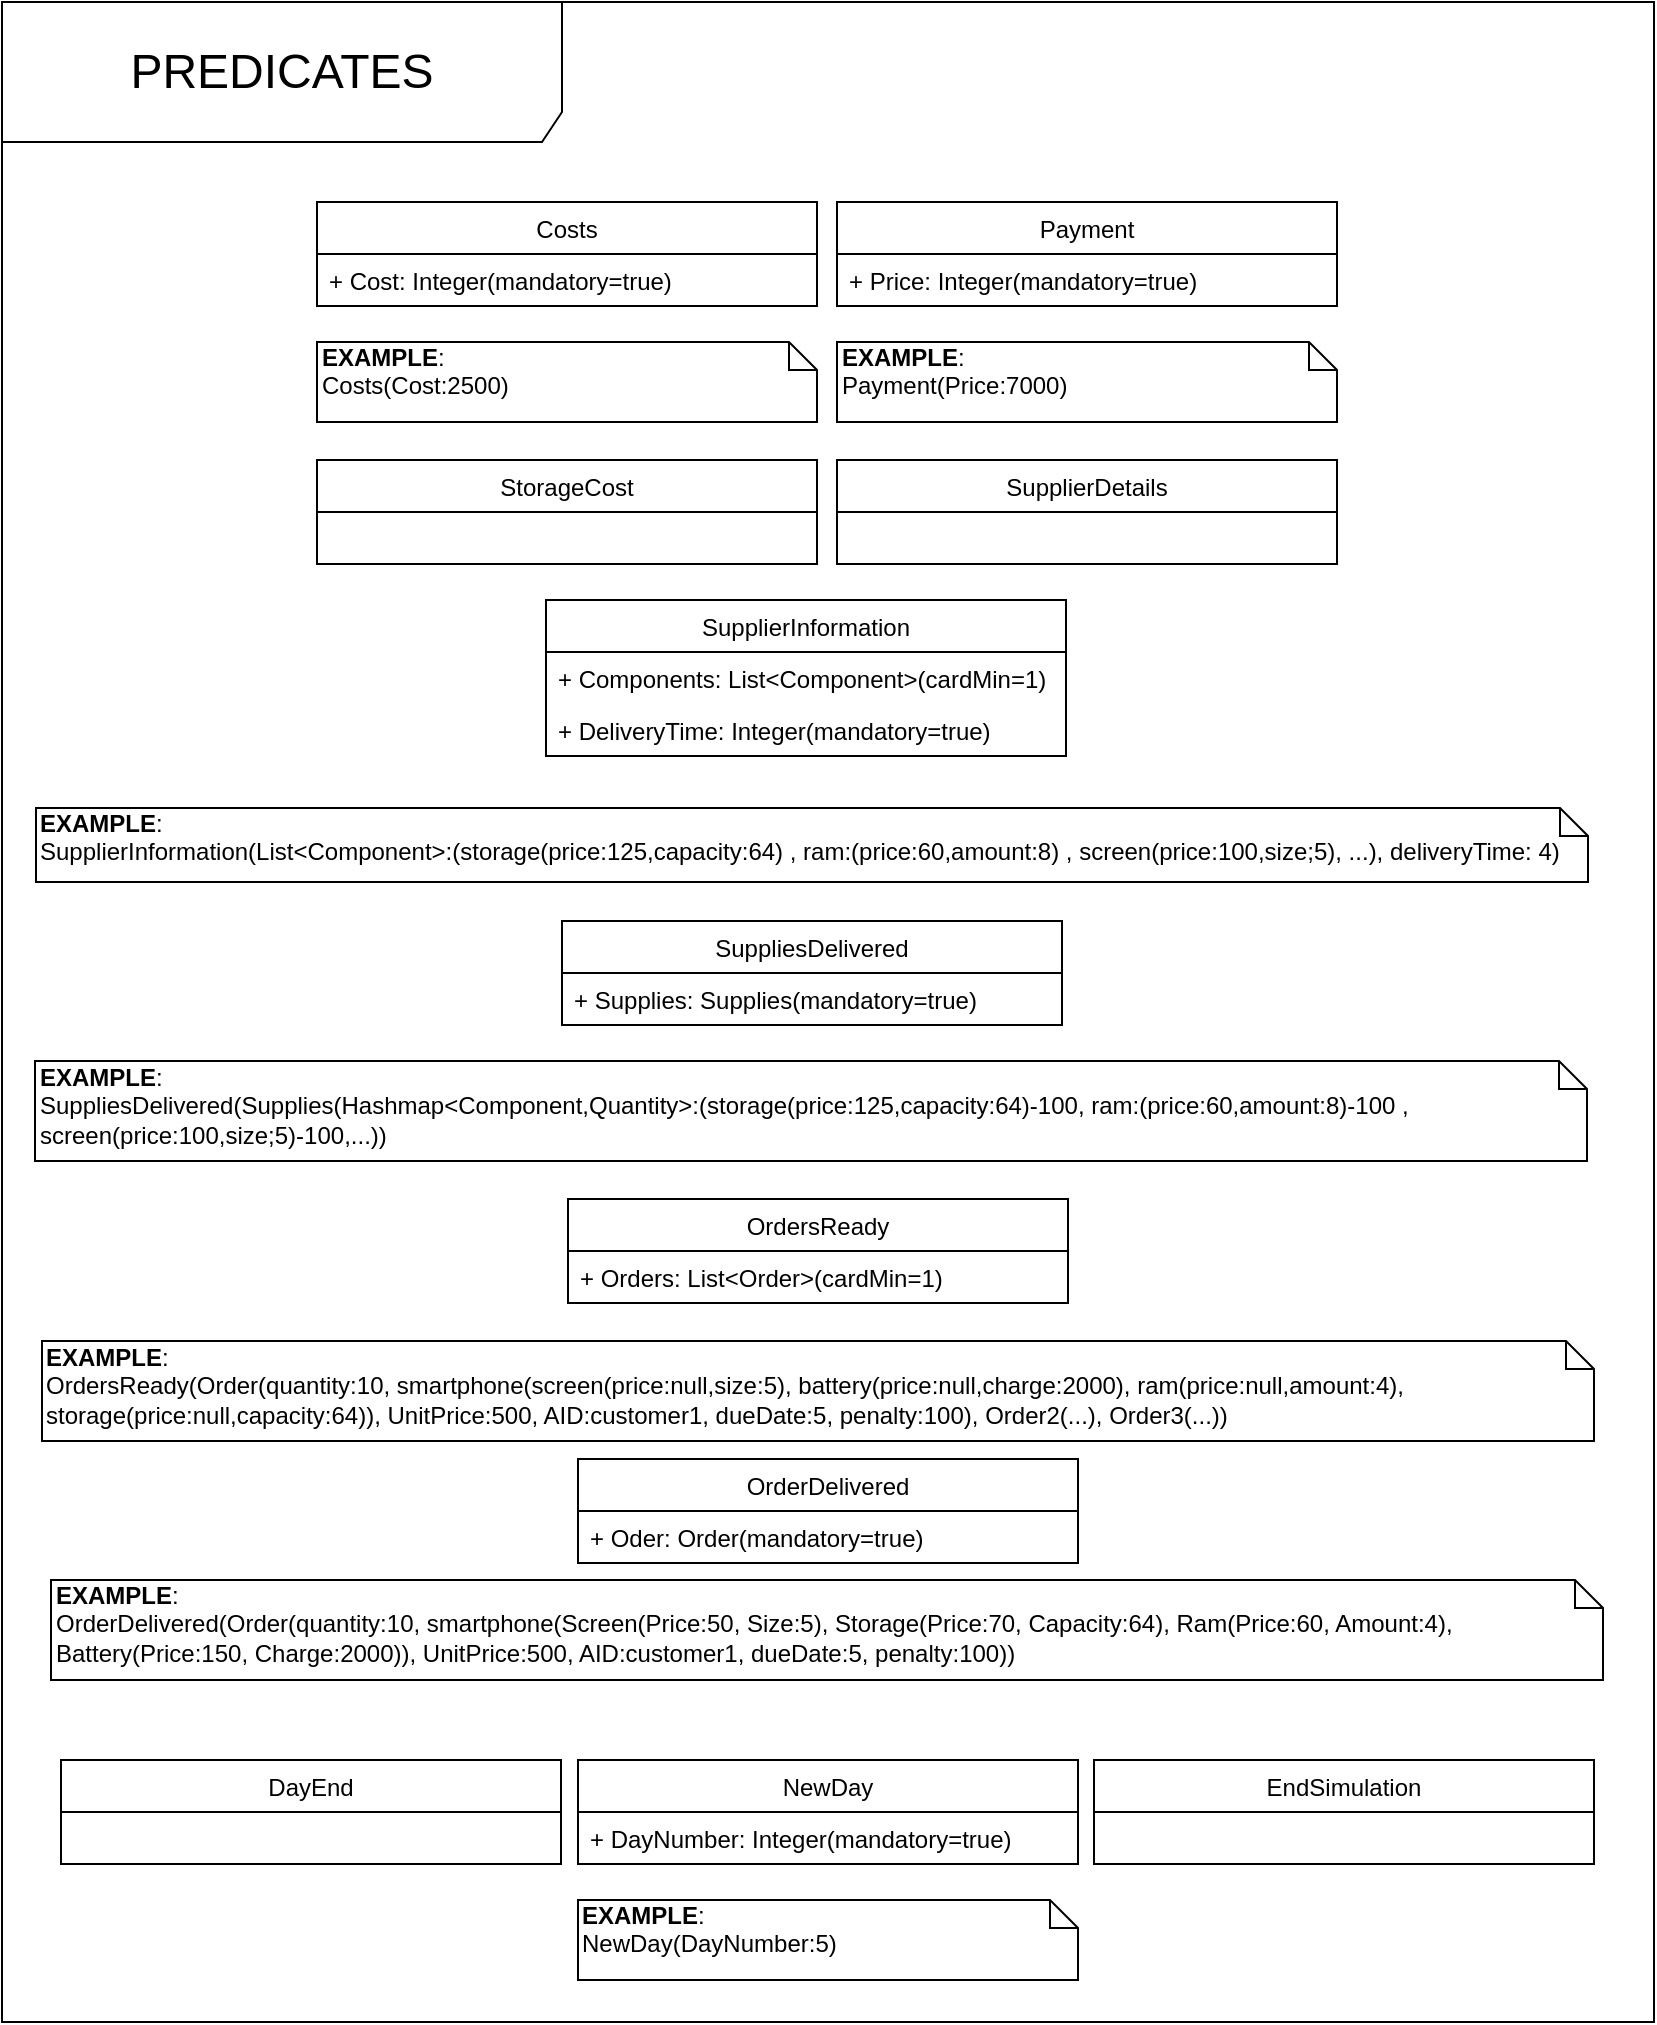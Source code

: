 <mxfile version="12.2.7" type="device" pages="1"><diagram id="GRZCtMfIo4lxWPi5bux8" name="Page-1"><mxGraphModel dx="1422" dy="762" grid="1" gridSize="10" guides="1" tooltips="1" connect="1" arrows="1" fold="1" page="1" pageScale="1" pageWidth="827" pageHeight="1169" math="0" shadow="0"><root><mxCell id="0"/><mxCell id="1" parent="0"/><mxCell id="woWAAri-iqgiiCB9W933-1" value="OrderDelivered" style="swimlane;fontStyle=0;childLayout=stackLayout;horizontal=1;startSize=26;fillColor=none;horizontalStack=0;resizeParent=1;resizeParentMax=0;resizeLast=0;collapsible=1;marginBottom=0;" parent="1" vertex="1"><mxGeometry x="288" y="729.5" width="250" height="52" as="geometry"/></mxCell><mxCell id="woWAAri-iqgiiCB9W933-2" value="+ Oder: Order(mandatory=true)" style="text;strokeColor=none;fillColor=none;align=left;verticalAlign=top;spacingLeft=4;spacingRight=4;overflow=hidden;rotatable=0;points=[[0,0.5],[1,0.5]];portConstraint=eastwest;" parent="woWAAri-iqgiiCB9W933-1" vertex="1"><mxGeometry y="26" width="250" height="26" as="geometry"/></mxCell><mxCell id="woWAAri-iqgiiCB9W933-37" value="&lt;span style=&quot;font-size: 24px&quot;&gt;PREDICATES&lt;/span&gt;" style="shape=umlFrame;whiteSpace=wrap;html=1;width=280;height=70;" parent="1" vertex="1"><mxGeometry y="1" width="826" height="1010" as="geometry"/></mxCell><mxCell id="woWAAri-iqgiiCB9W933-112" value="Payment" style="swimlane;fontStyle=0;childLayout=stackLayout;horizontal=1;startSize=26;fillColor=none;horizontalStack=0;resizeParent=1;resizeParentMax=0;resizeLast=0;collapsible=1;marginBottom=0;" parent="1" vertex="1"><mxGeometry x="417.5" y="101" width="250" height="52" as="geometry"/></mxCell><mxCell id="woWAAri-iqgiiCB9W933-113" value="+ Price: Integer(mandatory=true)" style="text;strokeColor=none;fillColor=none;align=left;verticalAlign=top;spacingLeft=4;spacingRight=4;overflow=hidden;rotatable=0;points=[[0,0.5],[1,0.5]];portConstraint=eastwest;" parent="woWAAri-iqgiiCB9W933-112" vertex="1"><mxGeometry y="26" width="250" height="26" as="geometry"/></mxCell><mxCell id="woWAAri-iqgiiCB9W933-119" value="NewDay" style="swimlane;fontStyle=0;childLayout=stackLayout;horizontal=1;startSize=26;fillColor=none;horizontalStack=0;resizeParent=1;resizeParentMax=0;resizeLast=0;collapsible=1;marginBottom=0;" parent="1" vertex="1"><mxGeometry x="288" y="880" width="250" height="52" as="geometry"/></mxCell><mxCell id="woWAAri-iqgiiCB9W933-120" value="+ DayNumber: Integer(mandatory=true)" style="text;strokeColor=none;fillColor=none;align=left;verticalAlign=top;spacingLeft=4;spacingRight=4;overflow=hidden;rotatable=0;points=[[0,0.5],[1,0.5]];portConstraint=eastwest;" parent="woWAAri-iqgiiCB9W933-119" vertex="1"><mxGeometry y="26" width="250" height="26" as="geometry"/></mxCell><mxCell id="woWAAri-iqgiiCB9W933-126" value="DayEnd" style="swimlane;fontStyle=0;childLayout=stackLayout;horizontal=1;startSize=26;fillColor=none;horizontalStack=0;resizeParent=1;resizeParentMax=0;resizeLast=0;collapsible=1;marginBottom=0;" parent="1" vertex="1"><mxGeometry x="29.5" y="880" width="250" height="52" as="geometry"/></mxCell><mxCell id="woWAAri-iqgiiCB9W933-133" value="EndSimulation" style="swimlane;fontStyle=0;childLayout=stackLayout;horizontal=1;startSize=26;fillColor=none;horizontalStack=0;resizeParent=1;resizeParentMax=0;resizeLast=0;collapsible=1;marginBottom=0;" parent="1" vertex="1"><mxGeometry x="546" y="880" width="250" height="52" as="geometry"/></mxCell><mxCell id="woWAAri-iqgiiCB9W933-140" value="Costs" style="swimlane;fontStyle=0;childLayout=stackLayout;horizontal=1;startSize=26;fillColor=none;horizontalStack=0;resizeParent=1;resizeParentMax=0;resizeLast=0;collapsible=1;marginBottom=0;" parent="1" vertex="1"><mxGeometry x="157.5" y="101" width="250" height="52" as="geometry"/></mxCell><mxCell id="woWAAri-iqgiiCB9W933-141" value="+ Cost: Integer(mandatory=true)" style="text;strokeColor=none;fillColor=none;align=left;verticalAlign=top;spacingLeft=4;spacingRight=4;overflow=hidden;rotatable=0;points=[[0,0.5],[1,0.5]];portConstraint=eastwest;" parent="woWAAri-iqgiiCB9W933-140" vertex="1"><mxGeometry y="26" width="250" height="26" as="geometry"/></mxCell><mxCell id="woWAAri-iqgiiCB9W933-147" value="OrdersReady" style="swimlane;fontStyle=0;childLayout=stackLayout;horizontal=1;startSize=26;fillColor=none;horizontalStack=0;resizeParent=1;resizeParentMax=0;resizeLast=0;collapsible=1;marginBottom=0;" parent="1" vertex="1"><mxGeometry x="283" y="599.5" width="250" height="52" as="geometry"/></mxCell><mxCell id="woWAAri-iqgiiCB9W933-148" value="+ Orders: List&lt;Order&gt;(cardMin=1)" style="text;strokeColor=none;fillColor=none;align=left;verticalAlign=top;spacingLeft=4;spacingRight=4;overflow=hidden;rotatable=0;points=[[0,0.5],[1,0.5]];portConstraint=eastwest;" parent="woWAAri-iqgiiCB9W933-147" vertex="1"><mxGeometry y="26" width="250" height="26" as="geometry"/></mxCell><mxCell id="woWAAri-iqgiiCB9W933-154" value="SupplierDetails" style="swimlane;fontStyle=0;childLayout=stackLayout;horizontal=1;startSize=26;fillColor=none;horizontalStack=0;resizeParent=1;resizeParentMax=0;resizeLast=0;collapsible=1;marginBottom=0;" parent="1" vertex="1"><mxGeometry x="417.5" y="230" width="250" height="52" as="geometry"/></mxCell><mxCell id="woWAAri-iqgiiCB9W933-161" value="SupplierInformation" style="swimlane;fontStyle=0;childLayout=stackLayout;horizontal=1;startSize=26;fillColor=none;horizontalStack=0;resizeParent=1;resizeParentMax=0;resizeLast=0;collapsible=1;marginBottom=0;" parent="1" vertex="1"><mxGeometry x="272" y="300" width="260" height="78" as="geometry"/></mxCell><mxCell id="woWAAri-iqgiiCB9W933-162" value="+ Components: List&lt;Component&gt;(cardMin=1)" style="text;strokeColor=none;fillColor=none;align=left;verticalAlign=top;spacingLeft=4;spacingRight=4;overflow=hidden;rotatable=0;points=[[0,0.5],[1,0.5]];portConstraint=eastwest;" parent="woWAAri-iqgiiCB9W933-161" vertex="1"><mxGeometry y="26" width="260" height="26" as="geometry"/></mxCell><mxCell id="woWAAri-iqgiiCB9W933-163" value="+ DeliveryTime: Integer(mandatory=true)" style="text;strokeColor=none;fillColor=none;align=left;verticalAlign=top;spacingLeft=4;spacingRight=4;overflow=hidden;rotatable=0;points=[[0,0.5],[1,0.5]];portConstraint=eastwest;" parent="woWAAri-iqgiiCB9W933-161" vertex="1"><mxGeometry y="52" width="260" height="26" as="geometry"/></mxCell><mxCell id="woWAAri-iqgiiCB9W933-175" value="SuppliesDelivered" style="swimlane;fontStyle=0;childLayout=stackLayout;horizontal=1;startSize=26;fillColor=none;horizontalStack=0;resizeParent=1;resizeParentMax=0;resizeLast=0;collapsible=1;marginBottom=0;" parent="1" vertex="1"><mxGeometry x="280" y="460.5" width="250" height="52" as="geometry"/></mxCell><mxCell id="woWAAri-iqgiiCB9W933-176" value="+ Supplies: Supplies(mandatory=true)" style="text;strokeColor=none;fillColor=none;align=left;verticalAlign=top;spacingLeft=4;spacingRight=4;overflow=hidden;rotatable=0;points=[[0,0.5],[1,0.5]];portConstraint=eastwest;" parent="woWAAri-iqgiiCB9W933-175" vertex="1"><mxGeometry y="26" width="250" height="26" as="geometry"/></mxCell><mxCell id="woWAAri-iqgiiCB9W933-184" value="StorageCost" style="swimlane;fontStyle=0;childLayout=stackLayout;horizontal=1;startSize=26;fillColor=none;horizontalStack=0;resizeParent=1;resizeParentMax=0;resizeLast=0;collapsible=1;marginBottom=0;" parent="1" vertex="1"><mxGeometry x="157.5" y="230" width="250" height="52" as="geometry"/></mxCell><mxCell id="woWAAri-iqgiiCB9W933-185" value="&lt;b&gt;EXAMPLE&lt;/b&gt;:&lt;br&gt;OrderDelivered(Order(quantity:10, smartphone(Screen(Price:50, Size:5), Storage(Price:70, Capacity:64), Ram(Price:60, Amount:4), Battery(Price:150, Charge:2000)), UnitPrice:500, AID:customer1, dueDate:5, penalty:100))" style="shape=note;whiteSpace=wrap;html=1;size=14;verticalAlign=top;align=left;spacingTop=-6;" parent="1" vertex="1"><mxGeometry x="24.5" y="790" width="776" height="50" as="geometry"/></mxCell><mxCell id="woWAAri-iqgiiCB9W933-186" value="&lt;b&gt;EXAMPLE&lt;/b&gt;:&lt;br&gt;Costs(Cost:2500)&lt;span style=&quot;color: rgba(0 , 0 , 0 , 0) ; font-family: monospace ; font-size: 0px ; white-space: nowrap&quot;&gt;%3CmxGraphModel%3E%3Croot%3E%3CmxCell%20id%3D%220%22%2F%3E%3CmxCell%20id%3D%221%22%20parent%3D%220%22%2F%3E%3CmxCell%20id%3D%222%22%20value%3D%22%26lt%3Bb%26gt%3BEXAMPLE%26lt%3B%2Fb%26gt%3B%3A%26lt%3Bbr%26gt%3BStorage(Price%3A70%2C%20Capacity%3A64)%22%20style%3D%22shape%3Dnote%3BwhiteSpace%3Dwrap%3Bhtml%3D1%3Bsize%3D14%3BverticalAlign%3Dtop%3Balign%3Dleft%3BspacingTop%3D-6%3B%22%20vertex%3D%221%22%20parent%3D%221%22%3E%3CmxGeometry%20x%3D%22207%22%20y%3D%22343%22%20width%3D%22177%22%20height%3D%2236%22%20as%3D%22geometry%22%2F%3E%3C%2FmxCell%3E%3C%2Froot%3E%3C%2FmxGraphModel%3E&lt;/span&gt;" style="shape=note;whiteSpace=wrap;html=1;size=14;verticalAlign=top;align=left;spacingTop=-6;" parent="1" vertex="1"><mxGeometry x="157.5" y="171" width="250" height="40" as="geometry"/></mxCell><mxCell id="woWAAri-iqgiiCB9W933-187" value="&lt;b&gt;EXAMPLE&lt;/b&gt;:&lt;br&gt;Payment(Price:7000)&lt;span style=&quot;color: rgba(0 , 0 , 0 , 0) ; font-family: monospace ; font-size: 0px ; white-space: nowrap&quot;&gt;%3CmxGraphModel%3E%3Croot%3E%3CmxCell%20id%3D%220%22%2F%3E%3CmxCell%20id%3D%221%22%20parent%3D%220%22%2F%3E%3CmxCell%20id%3D%222%22%20value%3D%22%26lt%3Bb%26gt%3BEXAMPLE%26lt%3B%2Fb%26gt%3B%3A%26lt%3Bbr%26gt%3BStorage(Price%3A70%2C%20Capacity%3A64)%22%20style%3D%22shape%3Dnote%3BwhiteSpace%3Dwrap%3Bhtml%3D1%3Bsize%3D14%3BverticalAlign%3Dtop%3Balign%3Dleft%3BspacingTop%3D-6%3B%22%20vertex%3D%221%22%20parent%3D%221%22%3E%3CmxGeometry%20x%3D%22207%22%20y%3D%22343%22%20width%3D%22177%22%20height%3D%2236%22%20as%3D%22geometry%22%2F%3E%3C%2FmxCell%3E%3C%2Froot%3E%3C%2FmxGraphModel%3E&lt;/span&gt;" style="shape=note;whiteSpace=wrap;html=1;size=14;verticalAlign=top;align=left;spacingTop=-6;" parent="1" vertex="1"><mxGeometry x="417.5" y="171" width="250" height="40" as="geometry"/></mxCell><mxCell id="woWAAri-iqgiiCB9W933-188" value="&lt;b&gt;EXAMPLE&lt;/b&gt;:&lt;br&gt;SuppliesDelivered(Supplies(Hashmap&amp;lt;Component,Quantity&amp;gt;:(storage(price:125,capacity:64)-100, ram:(price:60,amount:8)-100 , screen(price:100,size;5)-100,...))" style="shape=note;whiteSpace=wrap;html=1;size=14;verticalAlign=top;align=left;spacingTop=-6;" parent="1" vertex="1"><mxGeometry x="16.5" y="530.5" width="776" height="50" as="geometry"/></mxCell><mxCell id="woWAAri-iqgiiCB9W933-189" value="&lt;b&gt;EXAMPLE&lt;/b&gt;:&lt;br&gt;SupplierInformation(List&amp;lt;Component&amp;gt;:(storage(price:125,capacity:64) , ram:(price:60,amount:8) , screen(price:100,size;5), ...), deliveryTime: 4)" style="shape=note;whiteSpace=wrap;html=1;size=14;verticalAlign=top;align=left;spacingTop=-6;" parent="1" vertex="1"><mxGeometry x="17" y="404" width="776" height="37" as="geometry"/></mxCell><mxCell id="woWAAri-iqgiiCB9W933-190" value="&lt;b&gt;EXAMPLE&lt;/b&gt;:&lt;br&gt;OrdersReady(Order(quantity:10, smartphone(screen(price:null,size:5), battery(price:null,charge:2000), ram(price:null,amount:4), storage(price:null,capacity:64)), UnitPrice:500, AID:customer1, dueDate:5, penalty:100), Order2(...), Order3(...))" style="shape=note;whiteSpace=wrap;html=1;size=14;verticalAlign=top;align=left;spacingTop=-6;" parent="1" vertex="1"><mxGeometry x="20" y="670.5" width="776" height="50" as="geometry"/></mxCell><mxCell id="woWAAri-iqgiiCB9W933-191" value="&lt;b&gt;EXAMPLE&lt;/b&gt;:&lt;br&gt;NewDay(DayNumber:5)&lt;span style=&quot;color: rgba(0 , 0 , 0 , 0) ; font-family: monospace ; font-size: 0px ; white-space: nowrap&quot;&gt;%3CmxGraphModel%3E%3Croot%3E%3CmxCell%20id%3D%220%22%2F%3E%3CmxCell%20id%3D%221%22%20parent%3D%220%22%2F%3E%3CmxCell%20id%3D%222%22%20value%3D%22%26lt%3Bb%26gt%3BEXAMPLE%26lt%3B%2Fb%26gt%3B%3A%26lt%3Bbr%26gt%3BStorage(Price%3A70%2C%20Capacity%3A64)%22%20style%3D%22shape%3Dnote%3BwhiteSpace%3Dwrap%3Bhtml%3D1%3Bsize%3D14%3BverticalAlign%3Dtop%3Balign%3Dleft%3BspacingTop%3D-6%3B%22%20vertex%3D%221%22%20parent%3D%221%22%3E%3CmxGeometry%20x%3D%22207%22%20y%3D%22343%22%20width%3D%22177%22%20height%3D%2236%22%20as%3D%22geometry%22%2F%3E%3C%2FmxCell%3E%3C%2Froot%3E%3C%2FmxGraphModel%3E&lt;/span&gt;" style="shape=note;whiteSpace=wrap;html=1;size=14;verticalAlign=top;align=left;spacingTop=-6;" parent="1" vertex="1"><mxGeometry x="288" y="950" width="250" height="40" as="geometry"/></mxCell></root></mxGraphModel></diagram></mxfile>